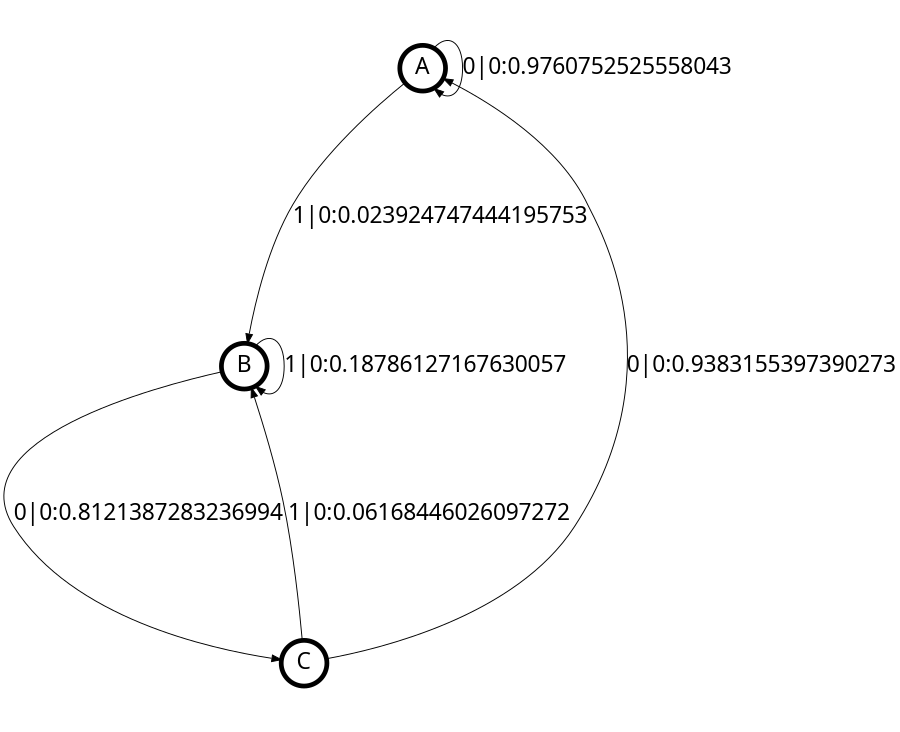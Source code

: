 digraph  {
size = "6,8.5";
ratio = "fill";
node
[shape = circle];
node [fontsize = 24];
node [penwidth = 5];
edge [fontsize = 24];
node [fontname = "CMU Serif Roman"];
graph [fontname = "CMU Serif Roman"];
edge [fontname = "CMU Serif Roman"];
A -> A [label = "0|0:0.9760752525558043\l"];
A -> B [label = "1|0:0.023924747444195753\l"];
B -> B [label = "1|0:0.18786127167630057\l"];
B -> C [label = "0|0:0.8121387283236994\l"];
C -> A [label = "0|0:0.9383155397390273\l"];
C -> B [label = "1|0:0.06168446026097272\l"];
}